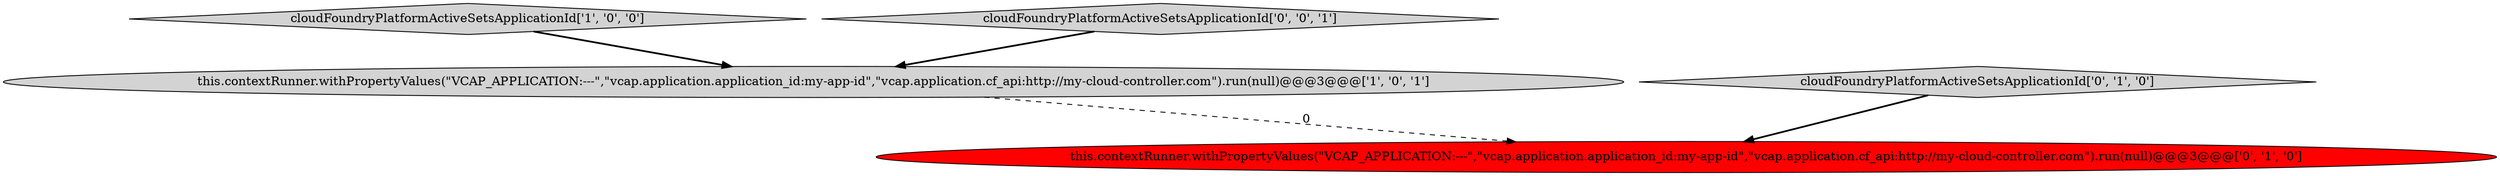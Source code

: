 digraph {
3 [style = filled, label = "this.contextRunner.withPropertyValues(\"VCAP_APPLICATION:---\",\"vcap.application.application_id:my-app-id\",\"vcap.application.cf_api:http://my-cloud-controller.com\").run(null)@@@3@@@['0', '1', '0']", fillcolor = red, shape = ellipse image = "AAA1AAABBB2BBB"];
1 [style = filled, label = "cloudFoundryPlatformActiveSetsApplicationId['1', '0', '0']", fillcolor = lightgray, shape = diamond image = "AAA0AAABBB1BBB"];
4 [style = filled, label = "cloudFoundryPlatformActiveSetsApplicationId['0', '0', '1']", fillcolor = lightgray, shape = diamond image = "AAA0AAABBB3BBB"];
0 [style = filled, label = "this.contextRunner.withPropertyValues(\"VCAP_APPLICATION:---\",\"vcap.application.application_id:my-app-id\",\"vcap.application.cf_api:http://my-cloud-controller.com\").run(null)@@@3@@@['1', '0', '1']", fillcolor = lightgray, shape = ellipse image = "AAA0AAABBB1BBB"];
2 [style = filled, label = "cloudFoundryPlatformActiveSetsApplicationId['0', '1', '0']", fillcolor = lightgray, shape = diamond image = "AAA0AAABBB2BBB"];
2->3 [style = bold, label=""];
1->0 [style = bold, label=""];
4->0 [style = bold, label=""];
0->3 [style = dashed, label="0"];
}
